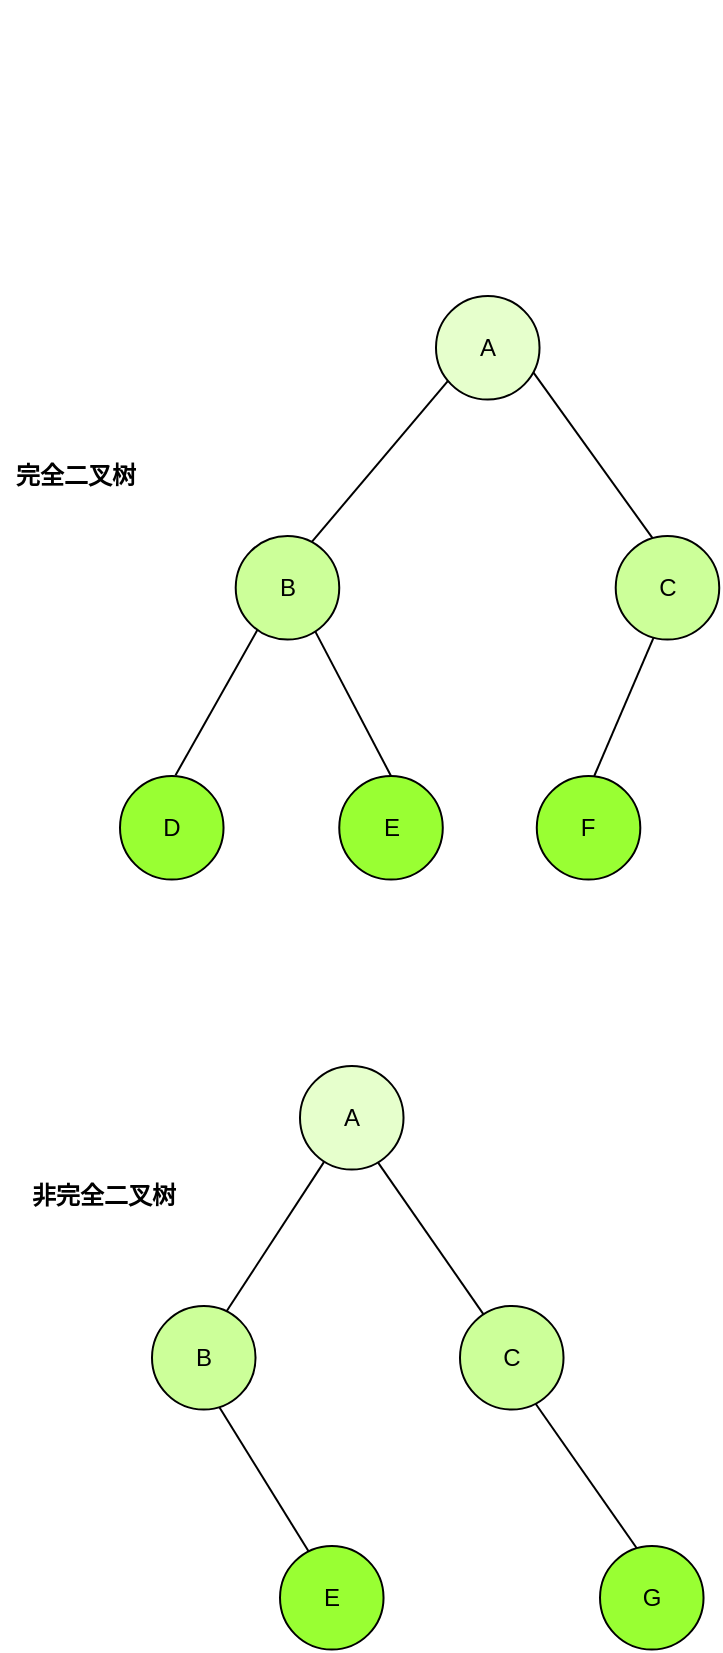 <mxfile version="28.0.4">
  <diagram name="第 1 页" id="NgOVHGxGYUFNgDBGUTzl">
    <mxGraphModel dx="1514" dy="734" grid="1" gridSize="10" guides="1" tooltips="1" connect="1" arrows="1" fold="1" page="1" pageScale="1" pageWidth="827" pageHeight="1169" math="0" shadow="0">
      <root>
        <mxCell id="0" />
        <mxCell id="1" parent="0" />
        <mxCell id="jvt7x8LLwXbL2KF5IUfq-15" style="edgeStyle=orthogonalEdgeStyle;rounded=0;orthogonalLoop=1;jettySize=auto;html=1;exitX=0.5;exitY=1;exitDx=0;exitDy=0;" parent="1" edge="1">
          <mxGeometry relative="1" as="geometry">
            <mxPoint x="180" y="60" as="sourcePoint" />
            <mxPoint x="180" y="60" as="targetPoint" />
          </mxGeometry>
        </mxCell>
        <mxCell id="jvt7x8LLwXbL2KF5IUfq-147" value="&lt;b&gt;完全二叉树&lt;/b&gt;" style="text;strokeColor=none;align=center;fillColor=none;html=1;verticalAlign=middle;whiteSpace=wrap;rounded=0;" parent="1" vertex="1">
          <mxGeometry x="170" y="280" width="76" height="20" as="geometry" />
        </mxCell>
        <mxCell id="jvt7x8LLwXbL2KF5IUfq-148" value="&lt;b&gt;非完全二叉树&lt;/b&gt;" style="text;strokeColor=none;align=center;fillColor=none;html=1;verticalAlign=middle;whiteSpace=wrap;rounded=0;" parent="1" vertex="1">
          <mxGeometry x="180" y="640" width="84" height="20" as="geometry" />
        </mxCell>
        <mxCell id="GpuxIfwJxJA2RgfFH0Vw-1" value="" style="group" vertex="1" connectable="0" parent="1">
          <mxGeometry x="230" y="200" width="299.627" height="291.77" as="geometry" />
        </mxCell>
        <mxCell id="bZnhlIYhGEdykp7kIhBm-1" value="" style="endArrow=none;html=1;rounded=0;entryX=0.118;entryY=0.818;entryDx=0;entryDy=0;entryPerimeter=0;exitX=0.725;exitY=0.069;exitDx=0;exitDy=0;exitPerimeter=0;" parent="GpuxIfwJxJA2RgfFH0Vw-1" edge="1" target="jvt7x8LLwXbL2KF5IUfq-48" source="jvt7x8LLwXbL2KF5IUfq-30">
          <mxGeometry width="50" height="50" relative="1" as="geometry">
            <mxPoint x="99.607" y="120.002" as="sourcePoint" />
            <mxPoint x="158.03" y="44.57" as="targetPoint" />
          </mxGeometry>
        </mxCell>
        <mxCell id="bZnhlIYhGEdykp7kIhBm-2" value="" style="endArrow=none;html=1;rounded=0;entryX=0.935;entryY=0.731;entryDx=0;entryDy=0;entryPerimeter=0;exitX=0.361;exitY=0.028;exitDx=0;exitDy=0;exitPerimeter=0;" parent="GpuxIfwJxJA2RgfFH0Vw-1" edge="1" target="jvt7x8LLwXbL2KF5IUfq-48" source="jvt7x8LLwXbL2KF5IUfq-33">
          <mxGeometry width="50" height="50" relative="1" as="geometry">
            <mxPoint x="264.63" y="120" as="sourcePoint" />
            <mxPoint x="204.63" y="40" as="targetPoint" />
          </mxGeometry>
        </mxCell>
        <mxCell id="bZnhlIYhGEdykp7kIhBm-3" value="" style="endArrow=none;html=1;rounded=0;exitX=0.536;exitY=-0.007;exitDx=0;exitDy=0;exitPerimeter=0;entryX=0.213;entryY=0.901;entryDx=0;entryDy=0;entryPerimeter=0;" parent="GpuxIfwJxJA2RgfFH0Vw-1" edge="1" target="jvt7x8LLwXbL2KF5IUfq-30" source="jvt7x8LLwXbL2KF5IUfq-36">
          <mxGeometry width="50" height="50" relative="1" as="geometry">
            <mxPoint x="16.005" y="238.23" as="sourcePoint" />
            <mxPoint x="62.03" y="170" as="targetPoint" />
          </mxGeometry>
        </mxCell>
        <mxCell id="bZnhlIYhGEdykp7kIhBm-4" value="" style="endArrow=none;html=1;rounded=0;exitX=0.5;exitY=0;exitDx=0;exitDy=0;entryX=0.764;entryY=0.914;entryDx=0;entryDy=0;entryPerimeter=0;" parent="GpuxIfwJxJA2RgfFH0Vw-1" source="jvt7x8LLwXbL2KF5IUfq-39" edge="1" target="jvt7x8LLwXbL2KF5IUfq-30">
          <mxGeometry width="50" height="50" relative="1" as="geometry">
            <mxPoint x="140" y="231.77" as="sourcePoint" />
            <mxPoint x="100" y="171.77" as="targetPoint" />
          </mxGeometry>
        </mxCell>
        <mxCell id="bZnhlIYhGEdykp7kIhBm-5" value="" style="endArrow=none;html=1;rounded=0;entryX=0.37;entryY=0.971;entryDx=0;entryDy=0;entryPerimeter=0;exitX=0.555;exitY=0;exitDx=0;exitDy=0;exitPerimeter=0;" parent="GpuxIfwJxJA2RgfFH0Vw-1" edge="1" target="jvt7x8LLwXbL2KF5IUfq-33" source="jvt7x8LLwXbL2KF5IUfq-42">
          <mxGeometry width="50" height="50" relative="1" as="geometry">
            <mxPoint x="220" y="240" as="sourcePoint" />
            <mxPoint x="265.655" y="171.77" as="targetPoint" />
          </mxGeometry>
        </mxCell>
        <mxCell id="jvt7x8LLwXbL2KF5IUfq-113" value="" style="group" parent="GpuxIfwJxJA2RgfFH0Vw-1" vertex="1" connectable="0">
          <mxGeometry x="157.997" width="51.77" height="51.77" as="geometry" />
        </mxCell>
        <mxCell id="bZnhlIYhGEdykp7kIhBm-6" value="" style="group" parent="jvt7x8LLwXbL2KF5IUfq-113" vertex="1" connectable="0">
          <mxGeometry width="51.77" height="51.77" as="geometry" />
        </mxCell>
        <mxCell id="jvt7x8LLwXbL2KF5IUfq-48" value="A" style="ellipse;whiteSpace=wrap;html=1;aspect=fixed;fillColor=#E6FFCC;" parent="bZnhlIYhGEdykp7kIhBm-6" vertex="1">
          <mxGeometry width="51.77" height="51.77" as="geometry" />
        </mxCell>
        <mxCell id="bZnhlIYhGEdykp7kIhBm-7" value="" style="group" parent="GpuxIfwJxJA2RgfFH0Vw-1" vertex="1" connectable="0">
          <mxGeometry x="57.857" y="120" width="51.77" height="51.77" as="geometry" />
        </mxCell>
        <mxCell id="jvt7x8LLwXbL2KF5IUfq-30" value="B" style="ellipse;whiteSpace=wrap;html=1;aspect=fixed;fillColor=#CCFF99;" parent="bZnhlIYhGEdykp7kIhBm-7" vertex="1">
          <mxGeometry width="51.77" height="51.77" as="geometry" />
        </mxCell>
        <mxCell id="bZnhlIYhGEdykp7kIhBm-8" value="" style="group" parent="GpuxIfwJxJA2RgfFH0Vw-1" vertex="1" connectable="0">
          <mxGeometry x="247.857" y="120" width="51.77" height="51.77" as="geometry" />
        </mxCell>
        <mxCell id="jvt7x8LLwXbL2KF5IUfq-33" value="C" style="ellipse;whiteSpace=wrap;html=1;aspect=fixed;fillColor=#CCFF99;" parent="bZnhlIYhGEdykp7kIhBm-8" vertex="1">
          <mxGeometry width="51.77" height="51.77" as="geometry" />
        </mxCell>
        <mxCell id="bZnhlIYhGEdykp7kIhBm-9" value="" style="group" parent="GpuxIfwJxJA2RgfFH0Vw-1" vertex="1" connectable="0">
          <mxGeometry y="240.0" width="51.77" height="51.77" as="geometry" />
        </mxCell>
        <mxCell id="jvt7x8LLwXbL2KF5IUfq-36" value="D" style="ellipse;whiteSpace=wrap;html=1;aspect=fixed;fillColor=#99FF33;" parent="bZnhlIYhGEdykp7kIhBm-9" vertex="1">
          <mxGeometry width="51.77" height="51.77" as="geometry" />
        </mxCell>
        <mxCell id="bZnhlIYhGEdykp7kIhBm-10" value="" style="group" parent="GpuxIfwJxJA2RgfFH0Vw-1" vertex="1" connectable="0">
          <mxGeometry x="109.623" y="240.0" width="51.77" height="51.77" as="geometry" />
        </mxCell>
        <mxCell id="jvt7x8LLwXbL2KF5IUfq-39" value="E" style="ellipse;whiteSpace=wrap;html=1;aspect=fixed;fillColor=#99FF33;" parent="bZnhlIYhGEdykp7kIhBm-10" vertex="1">
          <mxGeometry width="51.77" height="51.77" as="geometry" />
        </mxCell>
        <mxCell id="bZnhlIYhGEdykp7kIhBm-11" value="" style="group" parent="GpuxIfwJxJA2RgfFH0Vw-1" vertex="1" connectable="0">
          <mxGeometry x="208.391" y="240.0" width="51.77" height="51.77" as="geometry" />
        </mxCell>
        <mxCell id="jvt7x8LLwXbL2KF5IUfq-42" value="F" style="ellipse;whiteSpace=wrap;html=1;aspect=fixed;fillColor=#99FF33;movable=1;resizable=1;rotatable=1;deletable=1;editable=1;locked=0;connectable=1;" parent="bZnhlIYhGEdykp7kIhBm-11" vertex="1">
          <mxGeometry width="51.77" height="51.77" as="geometry" />
        </mxCell>
        <mxCell id="GpuxIfwJxJA2RgfFH0Vw-2" value="" style="group" vertex="1" connectable="0" parent="1">
          <mxGeometry x="245.997" y="585" width="275.777" height="291.77" as="geometry" />
        </mxCell>
        <mxCell id="bZnhlIYhGEdykp7kIhBm-13" value="" style="endArrow=none;html=1;rounded=0;entryX=0.231;entryY=0.928;entryDx=0;entryDy=0;entryPerimeter=0;exitX=0.722;exitY=0.049;exitDx=0;exitDy=0;exitPerimeter=0;" parent="GpuxIfwJxJA2RgfFH0Vw-2" edge="1" target="jvt7x8LLwXbL2KF5IUfq-104" source="jvt7x8LLwXbL2KF5IUfq-86">
          <mxGeometry width="50" height="50" relative="1" as="geometry">
            <mxPoint x="30.053" y="121.77" as="sourcePoint" />
            <mxPoint x="90.053" y="51.77" as="targetPoint" />
          </mxGeometry>
        </mxCell>
        <mxCell id="bZnhlIYhGEdykp7kIhBm-14" value="" style="endArrow=none;html=1;rounded=0;entryX=0.756;entryY=0.935;entryDx=0;entryDy=0;entryPerimeter=0;exitX=0.229;exitY=0.083;exitDx=0;exitDy=0;exitPerimeter=0;" parent="GpuxIfwJxJA2RgfFH0Vw-2" edge="1" target="jvt7x8LLwXbL2KF5IUfq-104" source="jvt7x8LLwXbL2KF5IUfq-89">
          <mxGeometry width="50" height="50" relative="1" as="geometry">
            <mxPoint x="183.299" y="122.782" as="sourcePoint" />
            <mxPoint x="124.003" y="51.77" as="targetPoint" />
          </mxGeometry>
        </mxCell>
        <mxCell id="bZnhlIYhGEdykp7kIhBm-15" value="" style="endArrow=none;html=1;rounded=0;exitX=0.304;exitY=0.097;exitDx=0;exitDy=0;exitPerimeter=0;entryX=0.642;entryY=0.963;entryDx=0;entryDy=0;entryPerimeter=0;" parent="GpuxIfwJxJA2RgfFH0Vw-2" edge="1" target="jvt7x8LLwXbL2KF5IUfq-86" source="jvt7x8LLwXbL2KF5IUfq-95">
          <mxGeometry width="50" height="50" relative="1" as="geometry">
            <mxPoint x="58.003" y="240" as="sourcePoint" />
            <mxPoint x="18.003" y="175" as="targetPoint" />
          </mxGeometry>
        </mxCell>
        <mxCell id="bZnhlIYhGEdykp7kIhBm-17" value="" style="endArrow=none;html=1;rounded=0;entryX=0.712;entryY=0.918;entryDx=0;entryDy=0;entryPerimeter=0;exitX=0.357;exitY=0.024;exitDx=0;exitDy=0;exitPerimeter=0;" parent="GpuxIfwJxJA2RgfFH0Vw-2" edge="1" target="jvt7x8LLwXbL2KF5IUfq-89" source="jvt7x8LLwXbL2KF5IUfq-101">
          <mxGeometry width="50" height="50" relative="1" as="geometry">
            <mxPoint x="254.003" y="236.77" as="sourcePoint" />
            <mxPoint x="214.003" y="171.77" as="targetPoint" />
          </mxGeometry>
        </mxCell>
        <mxCell id="jvt7x8LLwXbL2KF5IUfq-121" value="" style="group" parent="GpuxIfwJxJA2RgfFH0Vw-2" vertex="1" connectable="0">
          <mxGeometry x="74.0" width="51.77" height="51.77" as="geometry" />
        </mxCell>
        <mxCell id="bZnhlIYhGEdykp7kIhBm-19" value="" style="group" parent="jvt7x8LLwXbL2KF5IUfq-121" vertex="1" connectable="0">
          <mxGeometry width="51.77" height="51.77" as="geometry" />
        </mxCell>
        <mxCell id="jvt7x8LLwXbL2KF5IUfq-104" value="A" style="ellipse;whiteSpace=wrap;html=1;aspect=fixed;fillColor=#E6FFCC;" parent="bZnhlIYhGEdykp7kIhBm-19" vertex="1">
          <mxGeometry width="51.77" height="51.77" as="geometry" />
        </mxCell>
        <mxCell id="bZnhlIYhGEdykp7kIhBm-20" value="" style="group" parent="GpuxIfwJxJA2RgfFH0Vw-2" vertex="1" connectable="0">
          <mxGeometry y="120" width="51.77" height="51.77" as="geometry" />
        </mxCell>
        <mxCell id="jvt7x8LLwXbL2KF5IUfq-86" value="B" style="ellipse;whiteSpace=wrap;html=1;aspect=fixed;fillColor=#CCFF99;" parent="bZnhlIYhGEdykp7kIhBm-20" vertex="1">
          <mxGeometry width="51.77" height="51.77" as="geometry" />
        </mxCell>
        <mxCell id="bZnhlIYhGEdykp7kIhBm-21" value="" style="group" parent="GpuxIfwJxJA2RgfFH0Vw-2" vertex="1" connectable="0">
          <mxGeometry x="154" y="120" width="51.77" height="51.77" as="geometry" />
        </mxCell>
        <mxCell id="jvt7x8LLwXbL2KF5IUfq-89" value="C" style="ellipse;whiteSpace=wrap;html=1;aspect=fixed;fillColor=#CCFF99;" parent="bZnhlIYhGEdykp7kIhBm-21" vertex="1">
          <mxGeometry width="51.77" height="51.77" as="geometry" />
        </mxCell>
        <mxCell id="bZnhlIYhGEdykp7kIhBm-22" value="" style="group" parent="GpuxIfwJxJA2RgfFH0Vw-2" vertex="1" connectable="0">
          <mxGeometry x="64.006" y="240" width="51.77" height="51.77" as="geometry" />
        </mxCell>
        <mxCell id="jvt7x8LLwXbL2KF5IUfq-95" value="E" style="ellipse;whiteSpace=wrap;html=1;aspect=fixed;fillColor=#99FF33;" parent="bZnhlIYhGEdykp7kIhBm-22" vertex="1">
          <mxGeometry width="51.77" height="51.77" as="geometry" />
        </mxCell>
        <mxCell id="bZnhlIYhGEdykp7kIhBm-23" value="" style="group" parent="GpuxIfwJxJA2RgfFH0Vw-2" vertex="1" connectable="0">
          <mxGeometry x="224.007" y="240" width="51.77" height="51.77" as="geometry" />
        </mxCell>
        <mxCell id="jvt7x8LLwXbL2KF5IUfq-101" value="G" style="ellipse;whiteSpace=wrap;html=1;aspect=fixed;fillColor=#99FF33;" parent="bZnhlIYhGEdykp7kIhBm-23" vertex="1">
          <mxGeometry width="51.77" height="51.77" as="geometry" />
        </mxCell>
      </root>
    </mxGraphModel>
  </diagram>
</mxfile>
